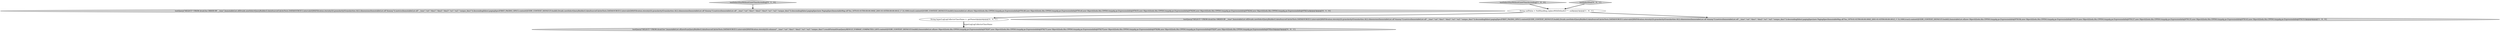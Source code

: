 digraph {
4 [style = filled, label = "testQuery(\"SELECT * FROM druid.foo ORDER BY __time\",ImmutableList.of(Druids.newSelectQueryBuilder().dataSource(CalciteTests.DATASOURCE1).intervals(QSS(Filtration.eternity())).granularity(Granularities.ALL).dimensions(ImmutableList.of(\"dummy\")).metrics(ImmutableList.of(\"__time\",\"cnt\",\"dim1\",\"dim2\",\"dim3\",\"m1\",\"m2\",\"unique_dim1\")).descending(false).pagingSpec(FIRST_PAGING_SPEC).context(QUERY_CONTEXT_DEFAULT).build(),Druids.newSelectQueryBuilder().dataSource(CalciteTests.DATASOURCE1).intervals(QSS(Filtration.eternity())).granularity(Granularities.ALL).dimensions(ImmutableList.of(\"dummy\")).metrics(ImmutableList.of(\"__time\",\"cnt\",\"dim1\",\"dim2\",\"dim3\",\"m1\",\"m2\",\"unique_dim1\")).descending(false).pagingSpec(new PagingSpec(ImmutableMap.of(\"foo_1970-01-01T00:00:00.000Z_2001-01-03T00:00:00.001Z_1\",5),1000,true)).context(QUERY_CONTEXT_DEFAULT).build()),ImmutableList.of(new Object((((edu.fdu.CPPDG.tinypdg.pe.ExpressionInfo@9781d9,new Object((((edu.fdu.CPPDG.tinypdg.pe.ExpressionInfo@9781e6,new Object((((edu.fdu.CPPDG.tinypdg.pe.ExpressionInfo@9781f3,new Object((((edu.fdu.CPPDG.tinypdg.pe.ExpressionInfo@978200,new Object((((edu.fdu.CPPDG.tinypdg.pe.ExpressionInfo@97820d,new Object((((edu.fdu.CPPDG.tinypdg.pe.ExpressionInfo@97821a))@@@3@@@['0', '1', '0']", fillcolor = lightgray, shape = ellipse image = "AAA0AAABBB2BBB"];
1 [style = filled, label = "String nullValue = NullHandling.replaceWithDefault()? \"\": null@@@3@@@['1', '0', '1']", fillcolor = white, shape = ellipse image = "AAA0AAABBB1BBB"];
3 [style = filled, label = "testSelectStarWithoutLimitTimeAscending['0', '1', '0']", fillcolor = lightgray, shape = diamond image = "AAA0AAABBB2BBB"];
6 [style = filled, label = "String hyperLogLogCollectorClassName = .getName()@@@4@@@['0', '0', '1']", fillcolor = white, shape = ellipse image = "AAA0AAABBB3BBB"];
2 [style = filled, label = "testSelectStarWithoutLimitTimeAscending['1', '0', '0']", fillcolor = lightgray, shape = diamond image = "AAA0AAABBB1BBB"];
5 [style = filled, label = "testSelectStar['0', '0', '1']", fillcolor = lightgray, shape = diamond image = "AAA0AAABBB3BBB"];
7 [style = filled, label = "testQuery(\"SELECT * FROM druid.foo\",ImmutableList.of(newScanQueryBuilder().dataSource(CalciteTests.DATASOURCE1).intervals(QSS(Filtration.eternity())).columns(\"__time\",\"cnt\",\"dim1\",\"dim2\",\"m1\",\"m2\",\"unique_dim1\").resultFormat(ScanQuery.RESULT_FORMAT_COMPACTED_LIST).context(QUERY_CONTEXT_DEFAULT).build()),ImmutableList.of(new Object((((edu.fdu.CPPDG.tinypdg.pe.ExpressionInfo@978267,new Object((((edu.fdu.CPPDG.tinypdg.pe.ExpressionInfo@978273,new Object((((edu.fdu.CPPDG.tinypdg.pe.ExpressionInfo@97827f,new Object((((edu.fdu.CPPDG.tinypdg.pe.ExpressionInfo@97828b,new Object((((edu.fdu.CPPDG.tinypdg.pe.ExpressionInfo@978297,new Object((((edu.fdu.CPPDG.tinypdg.pe.ExpressionInfo@9782a3))@@@5@@@['0', '0', '1']", fillcolor = lightgray, shape = ellipse image = "AAA0AAABBB3BBB"];
0 [style = filled, label = "testQuery(\"SELECT * FROM druid.foo ORDER BY __time\",ImmutableList.of(Druids.newSelectQueryBuilder().dataSource(CalciteTests.DATASOURCE1).intervals(QSS(Filtration.eternity())).granularity(Granularities.ALL).dimensions(ImmutableList.of(\"dummy\")).metrics(ImmutableList.of(\"__time\",\"cnt\",\"dim1\",\"dim2\",\"m1\",\"m2\",\"unique_dim1\")).descending(false).pagingSpec(FIRST_PAGING_SPEC).context(QUERY_CONTEXT_DEFAULT).build(),Druids.newSelectQueryBuilder().dataSource(CalciteTests.DATASOURCE1).intervals(QSS(Filtration.eternity())).granularity(Granularities.ALL).dimensions(ImmutableList.of(\"dummy\")).metrics(ImmutableList.of(\"__time\",\"cnt\",\"dim1\",\"dim2\",\"m1\",\"m2\",\"unique_dim1\")).descending(false).pagingSpec(new PagingSpec(ImmutableMap.of(\"foo_1970-01-01T00:00:00.000Z_2001-01-03T00:00:00.001Z_1\",5),1000,true)).context(QUERY_CONTEXT_DEFAULT).build()),ImmutableList.of(new Object((((edu.fdu.CPPDG.tinypdg.pe.ExpressionInfo@97810b,new Object((((edu.fdu.CPPDG.tinypdg.pe.ExpressionInfo@978119,new Object((((edu.fdu.CPPDG.tinypdg.pe.ExpressionInfo@978127,new Object((((edu.fdu.CPPDG.tinypdg.pe.ExpressionInfo@978135,new Object((((edu.fdu.CPPDG.tinypdg.pe.ExpressionInfo@978143,new Object((((edu.fdu.CPPDG.tinypdg.pe.ExpressionInfo@978151))@@@4@@@['1', '0', '0']", fillcolor = lightgray, shape = ellipse image = "AAA0AAABBB1BBB"];
6->7 [style = bold, label=""];
1->6 [style = bold, label=""];
2->1 [style = bold, label=""];
3->4 [style = bold, label=""];
6->7 [style = solid, label="hyperLogLogCollectorClassName"];
1->0 [style = bold, label=""];
5->1 [style = bold, label=""];
}
